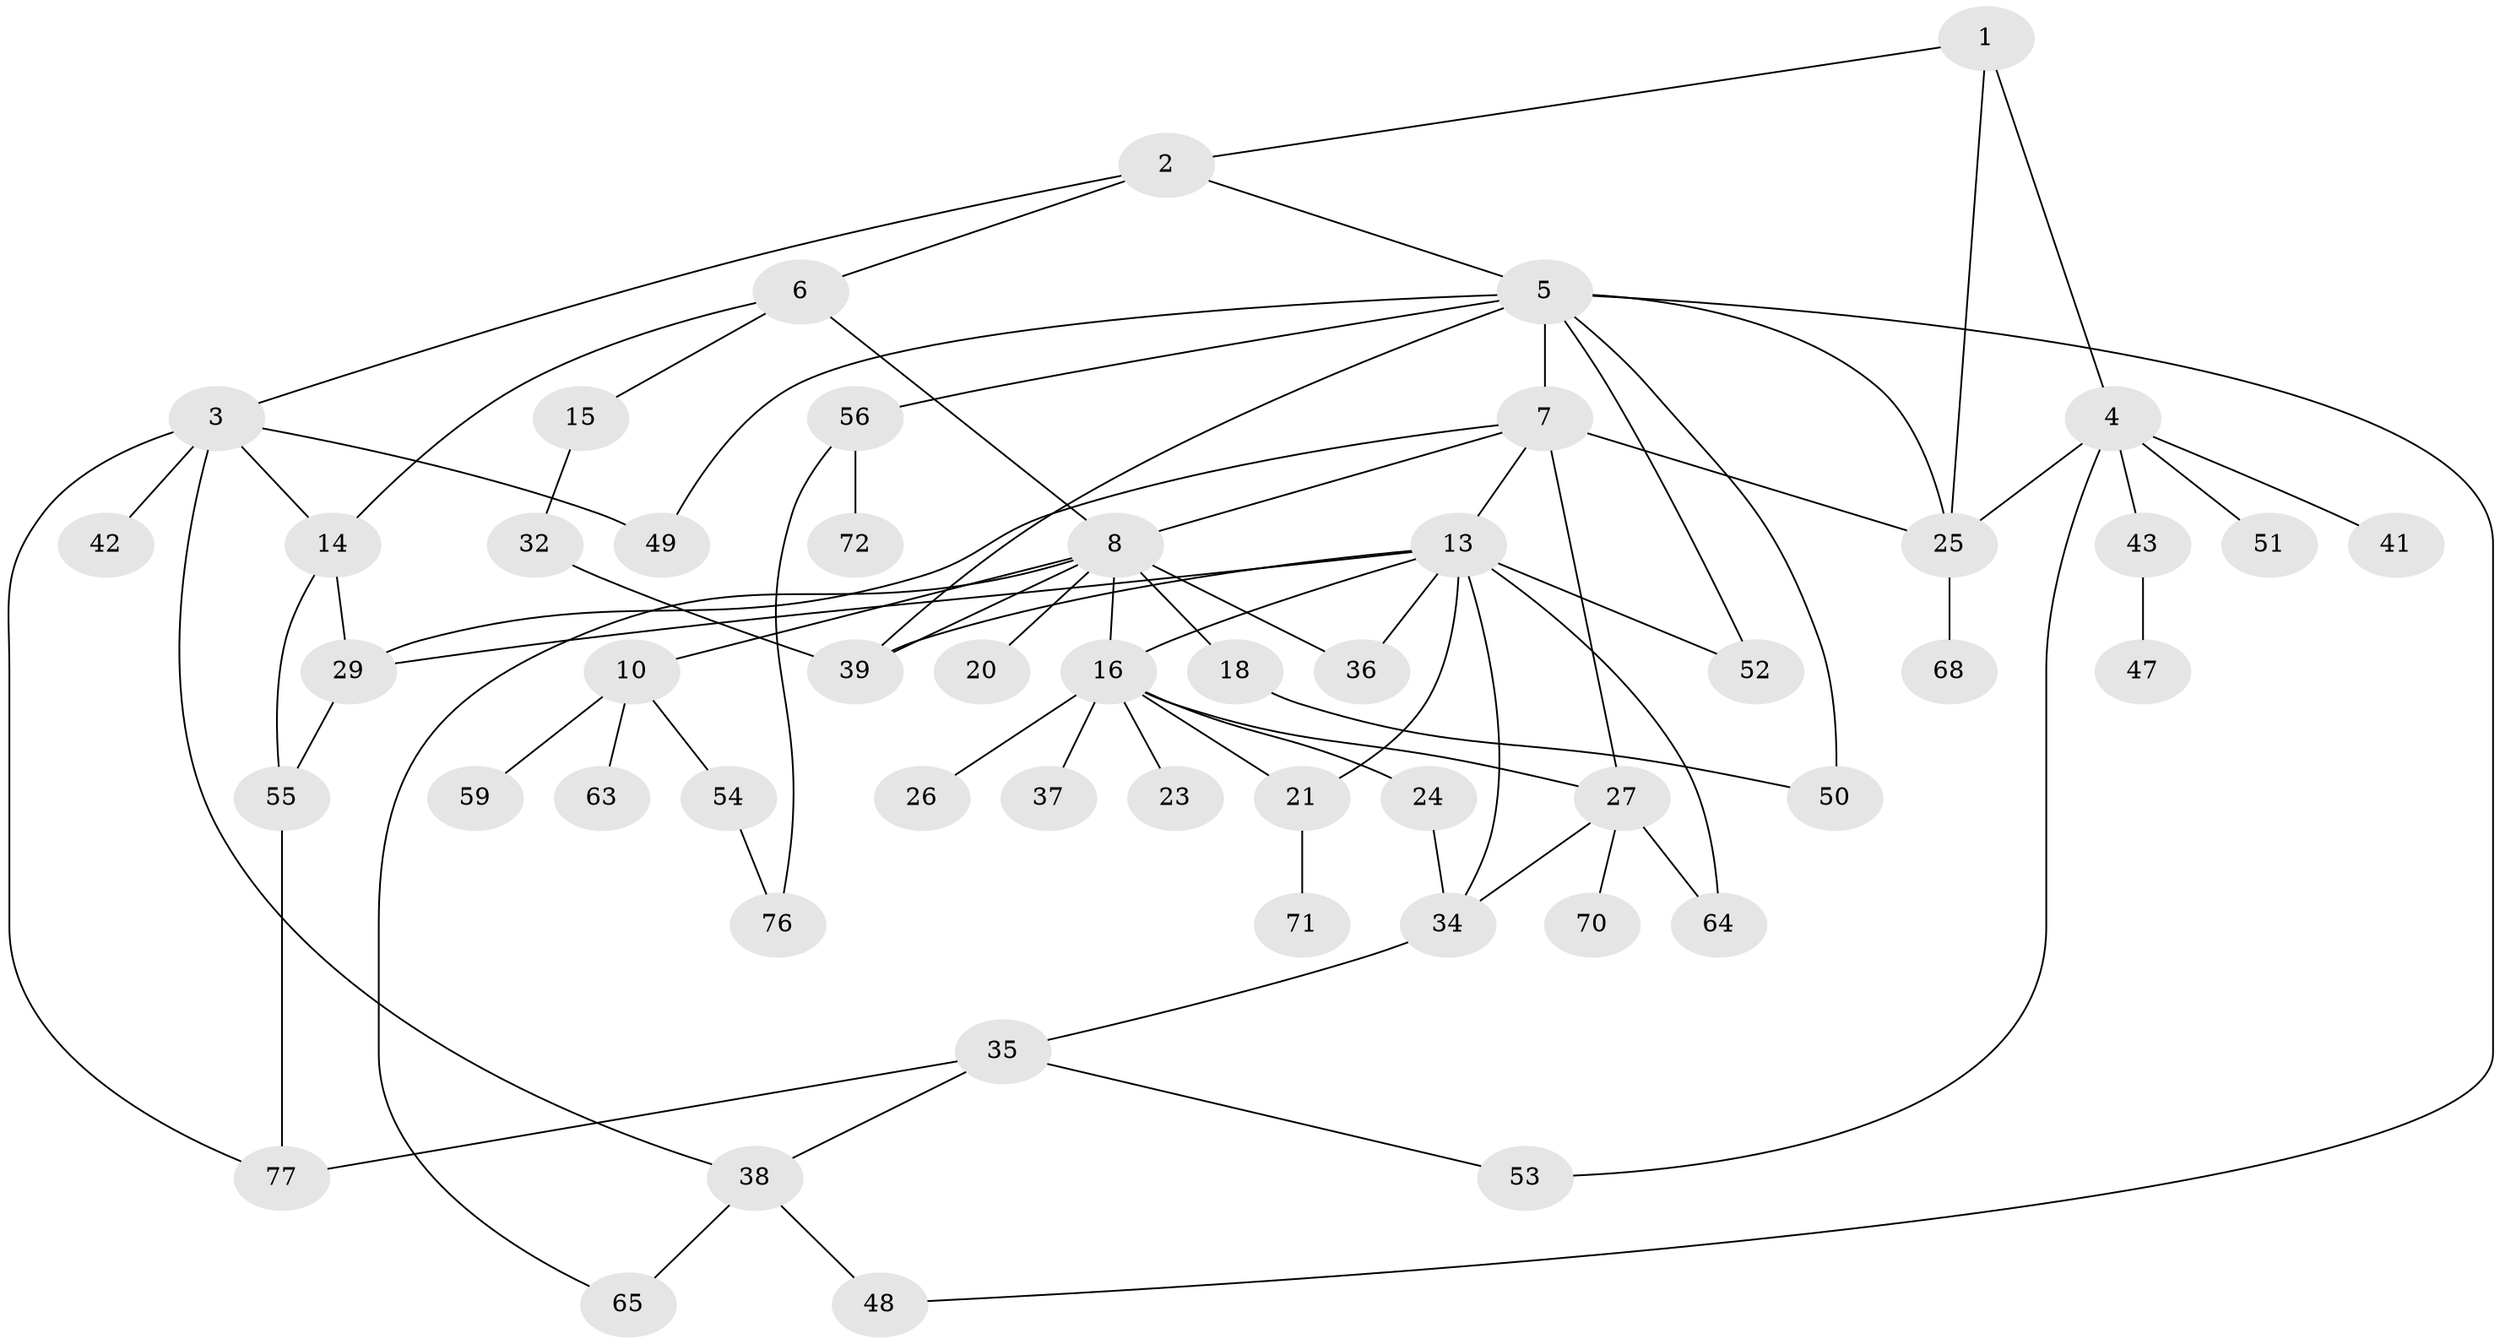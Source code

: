// original degree distribution, {3: 0.16666666666666666, 5: 0.05128205128205128, 6: 0.02564102564102564, 9: 0.01282051282051282, 4: 0.1282051282051282, 7: 0.038461538461538464, 2: 0.3333333333333333, 1: 0.24358974358974358}
// Generated by graph-tools (version 1.1) at 2025/41/03/06/25 10:41:28]
// undirected, 52 vertices, 79 edges
graph export_dot {
graph [start="1"]
  node [color=gray90,style=filled];
  1;
  2 [super="+57"];
  3;
  4 [super="+19"];
  5 [super="+28"];
  6 [super="+11"];
  7 [super="+12"];
  8 [super="+9"];
  10 [super="+45"];
  13 [super="+40"];
  14 [super="+17"];
  15 [super="+30"];
  16 [super="+22"];
  18 [super="+33"];
  20;
  21 [super="+69"];
  23;
  24;
  25 [super="+31"];
  26;
  27 [super="+62"];
  29 [super="+44"];
  32;
  34;
  35 [super="+73"];
  36;
  37;
  38 [super="+46"];
  39 [super="+66"];
  41;
  42;
  43 [super="+61"];
  47;
  48;
  49 [super="+74"];
  50 [super="+75"];
  51;
  52;
  53;
  54 [super="+60"];
  55 [super="+67"];
  56 [super="+58"];
  59;
  63;
  64;
  65;
  68;
  70;
  71;
  72;
  76;
  77 [super="+78"];
  1 -- 2;
  1 -- 4;
  1 -- 25;
  2 -- 3;
  2 -- 5;
  2 -- 6;
  3 -- 42;
  3 -- 49;
  3 -- 14;
  3 -- 38;
  3 -- 77;
  4 -- 43;
  4 -- 53;
  4 -- 25;
  4 -- 41;
  4 -- 51;
  5 -- 7;
  5 -- 48;
  5 -- 50;
  5 -- 39;
  5 -- 52;
  5 -- 25;
  5 -- 56;
  5 -- 49;
  6 -- 14;
  6 -- 15;
  6 -- 8;
  7 -- 8;
  7 -- 13;
  7 -- 25;
  7 -- 27 [weight=2];
  7 -- 29;
  8 -- 18;
  8 -- 20;
  8 -- 36;
  8 -- 65;
  8 -- 39;
  8 -- 16;
  8 -- 10;
  10 -- 59;
  10 -- 63;
  10 -- 54;
  13 -- 39;
  13 -- 64;
  13 -- 34;
  13 -- 36;
  13 -- 52;
  13 -- 29;
  13 -- 16;
  13 -- 21;
  14 -- 29;
  14 -- 55;
  15 -- 32;
  16 -- 21;
  16 -- 23;
  16 -- 24;
  16 -- 26;
  16 -- 37;
  16 -- 27;
  18 -- 50;
  21 -- 71;
  24 -- 34;
  25 -- 68;
  27 -- 64;
  27 -- 34;
  27 -- 70;
  29 -- 55;
  32 -- 39;
  34 -- 35;
  35 -- 38;
  35 -- 53;
  35 -- 77;
  38 -- 65;
  38 -- 48;
  43 -- 47;
  54 -- 76;
  55 -- 77;
  56 -- 76;
  56 -- 72;
}
